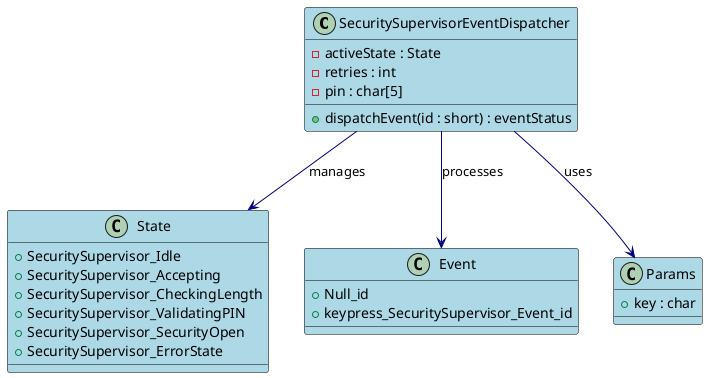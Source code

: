 @startuml SecuritySupervisorEventDispatcher_ClassDiagram

skinparam class {
    BackgroundColor LightBlue
    ArrowColor Navy
    BorderColor Black
}

class SecuritySupervisorEventDispatcher {
    - activeState : State
    - retries : int
    - pin : char[5]
    + dispatchEvent(id : short) : eventStatus
}

class State {
    + SecuritySupervisor_Idle
    + SecuritySupervisor_Accepting
    + SecuritySupervisor_CheckingLength
    + SecuritySupervisor_ValidatingPIN
    + SecuritySupervisor_SecurityOpen
    + SecuritySupervisor_ErrorState
}

class Event {
    + Null_id
    + keypress_SecuritySupervisor_Event_id
}

class Params {
    + key : char
}

SecuritySupervisorEventDispatcher --> State : manages
SecuritySupervisorEventDispatcher --> Event : processes
SecuritySupervisorEventDispatcher --> Params : uses

@enduml
